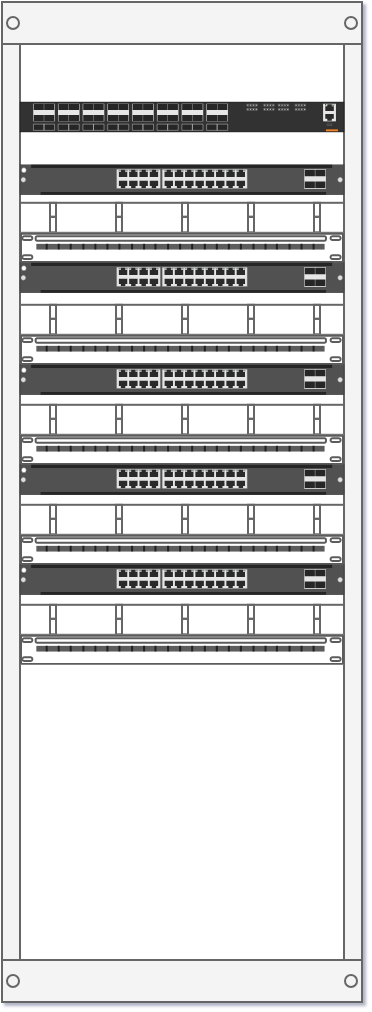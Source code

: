 <mxfile version="18.1.2" type="github"><diagram id="r6R895OPuJFXJWQHmMXZ" name="Page-1"><mxGraphModel dx="813" dy="469" grid="1" gridSize="10" guides="1" tooltips="1" connect="1" arrows="1" fold="1" page="1" pageScale="1" pageWidth="827" pageHeight="1169" math="0" shadow="1"><root><mxCell id="0"/><mxCell id="1" parent="0"/><mxCell id="M7rZ6jn-sLOGywj5IBlx-25" value="" style="strokeColor=#666666;html=1;verticalLabelPosition=bottom;labelBackgroundColor=#ffffff;verticalAlign=top;outlineConnect=0;shadow=0;dashed=0;shape=mxgraph.rackGeneral.container;fillColor2=#f4f4f4;container=1;collapsible=0;childLayout=rack;allowGaps=1;marginLeft=9;marginRight=9;marginTop=21;marginBottom=22;textColor=#666666;numDisp=off;" vertex="1" parent="1"><mxGeometry x="300" y="70" width="180" height="500" as="geometry"/></mxCell><mxCell id="M7rZ6jn-sLOGywj5IBlx-33" value="" style="html=1;verticalLabelPosition=bottom;verticalAlign=top;outlineConnect=0;shadow=0;dashed=0;shape=mxgraph.rack.hpe_aruba.switches.jl624a_aruba_8325_32y8c_f2b_front;" vertex="1" parent="M7rZ6jn-sLOGywj5IBlx-25"><mxGeometry x="9" y="50" width="162" height="15" as="geometry"/></mxCell><mxCell id="M7rZ6jn-sLOGywj5IBlx-32" value="" style="group" vertex="1" connectable="0" parent="M7rZ6jn-sLOGywj5IBlx-25"><mxGeometry x="9" y="81.4" width="162" height="250.0" as="geometry"/></mxCell><mxCell id="M7rZ6jn-sLOGywj5IBlx-26" value="" style="html=1;verticalLabelPosition=bottom;verticalAlign=top;outlineConnect=0;shadow=0;dashed=0;shape=mxgraph.rack.hpe_aruba.switches.r0x42a_aruba_6400_24p_10gt_4sfp56_module;" vertex="1" parent="M7rZ6jn-sLOGywj5IBlx-32"><mxGeometry width="162" height="15" as="geometry"/></mxCell><mxCell id="M7rZ6jn-sLOGywj5IBlx-10" value="" style="strokeColor=#666666;html=1;labelPosition=right;align=left;spacingLeft=15;shadow=0;dashed=0;outlineConnect=0;shape=mxgraph.rackGeneral.horCableDuct;" vertex="1" parent="M7rZ6jn-sLOGywj5IBlx-32"><mxGeometry y="19" width="162" height="15" as="geometry"/></mxCell><mxCell id="M7rZ6jn-sLOGywj5IBlx-5" value="" style="strokeColor=#666666;html=1;labelPosition=right;align=left;spacingLeft=15;shadow=0;dashed=0;outlineConnect=0;shape=mxgraph.rack.general.cat5e_rack_mount_patch_panel_24_ports;" vertex="1" parent="M7rZ6jn-sLOGywj5IBlx-32"><mxGeometry y="34" width="162" height="15" as="geometry"/></mxCell><mxCell id="M7rZ6jn-sLOGywj5IBlx-27" value="" style="html=1;verticalLabelPosition=bottom;verticalAlign=top;outlineConnect=0;shadow=0;dashed=0;shape=mxgraph.rack.hpe_aruba.switches.r0x42a_aruba_6400_24p_10gt_4sfp56_module;" vertex="1" parent="M7rZ6jn-sLOGywj5IBlx-32"><mxGeometry y="49" width="162" height="15" as="geometry"/></mxCell><mxCell id="M7rZ6jn-sLOGywj5IBlx-11" value="" style="strokeColor=#666666;html=1;labelPosition=right;align=left;spacingLeft=15;shadow=0;dashed=0;outlineConnect=0;shape=mxgraph.rackGeneral.horCableDuct;" vertex="1" parent="M7rZ6jn-sLOGywj5IBlx-32"><mxGeometry y="70" width="162" height="15" as="geometry"/></mxCell><mxCell id="M7rZ6jn-sLOGywj5IBlx-6" value="" style="strokeColor=#666666;html=1;labelPosition=right;align=left;spacingLeft=15;shadow=0;dashed=0;outlineConnect=0;shape=mxgraph.rack.general.cat5e_rack_mount_patch_panel_24_ports;" vertex="1" parent="M7rZ6jn-sLOGywj5IBlx-32"><mxGeometry y="85" width="162" height="15" as="geometry"/></mxCell><mxCell id="M7rZ6jn-sLOGywj5IBlx-28" value="" style="html=1;verticalLabelPosition=bottom;verticalAlign=top;outlineConnect=0;shadow=0;dashed=0;shape=mxgraph.rack.hpe_aruba.switches.r0x42a_aruba_6400_24p_10gt_4sfp56_module;" vertex="1" parent="M7rZ6jn-sLOGywj5IBlx-32"><mxGeometry y="100" width="162" height="15" as="geometry"/></mxCell><mxCell id="M7rZ6jn-sLOGywj5IBlx-12" value="" style="strokeColor=#666666;html=1;labelPosition=right;align=left;spacingLeft=15;shadow=0;dashed=0;outlineConnect=0;shape=mxgraph.rackGeneral.horCableDuct;" vertex="1" parent="M7rZ6jn-sLOGywj5IBlx-32"><mxGeometry y="120" width="162" height="15" as="geometry"/></mxCell><mxCell id="M7rZ6jn-sLOGywj5IBlx-7" value="" style="strokeColor=#666666;html=1;labelPosition=right;align=left;spacingLeft=15;shadow=0;dashed=0;outlineConnect=0;shape=mxgraph.rack.general.cat5e_rack_mount_patch_panel_24_ports;" vertex="1" parent="M7rZ6jn-sLOGywj5IBlx-32"><mxGeometry y="135" width="162" height="15" as="geometry"/></mxCell><mxCell id="M7rZ6jn-sLOGywj5IBlx-29" value="" style="html=1;verticalLabelPosition=bottom;verticalAlign=top;outlineConnect=0;shadow=0;dashed=0;shape=mxgraph.rack.hpe_aruba.switches.r0x42a_aruba_6400_24p_10gt_4sfp56_module;" vertex="1" parent="M7rZ6jn-sLOGywj5IBlx-32"><mxGeometry y="150" width="162" height="15" as="geometry"/></mxCell><mxCell id="M7rZ6jn-sLOGywj5IBlx-13" value="" style="strokeColor=#666666;html=1;labelPosition=right;align=left;spacingLeft=15;shadow=0;dashed=0;outlineConnect=0;shape=mxgraph.rackGeneral.horCableDuct;" vertex="1" parent="M7rZ6jn-sLOGywj5IBlx-32"><mxGeometry y="170" width="162" height="15" as="geometry"/></mxCell><mxCell id="M7rZ6jn-sLOGywj5IBlx-8" value="" style="strokeColor=#666666;html=1;labelPosition=right;align=left;spacingLeft=15;shadow=0;dashed=0;outlineConnect=0;shape=mxgraph.rack.general.cat5e_rack_mount_patch_panel_24_ports;" vertex="1" parent="M7rZ6jn-sLOGywj5IBlx-32"><mxGeometry y="185" width="162" height="15" as="geometry"/></mxCell><mxCell id="M7rZ6jn-sLOGywj5IBlx-30" value="" style="html=1;verticalLabelPosition=bottom;verticalAlign=top;outlineConnect=0;shadow=0;dashed=0;shape=mxgraph.rack.hpe_aruba.switches.r0x42a_aruba_6400_24p_10gt_4sfp56_module;" vertex="1" parent="M7rZ6jn-sLOGywj5IBlx-32"><mxGeometry y="200" width="162" height="15" as="geometry"/></mxCell><mxCell id="M7rZ6jn-sLOGywj5IBlx-24" value="" style="strokeColor=#666666;html=1;labelPosition=right;align=left;spacingLeft=15;shadow=0;dashed=0;outlineConnect=0;shape=mxgraph.rackGeneral.horCableDuct;" vertex="1" parent="M7rZ6jn-sLOGywj5IBlx-32"><mxGeometry y="220.0" width="162" height="15" as="geometry"/></mxCell><mxCell id="M7rZ6jn-sLOGywj5IBlx-9" value="" style="strokeColor=#666666;html=1;labelPosition=right;align=left;spacingLeft=15;shadow=0;dashed=0;outlineConnect=0;shape=mxgraph.rack.general.cat5e_rack_mount_patch_panel_24_ports;" vertex="1" parent="M7rZ6jn-sLOGywj5IBlx-32"><mxGeometry y="235.0" width="162" height="15" as="geometry"/></mxCell></root></mxGraphModel></diagram></mxfile>